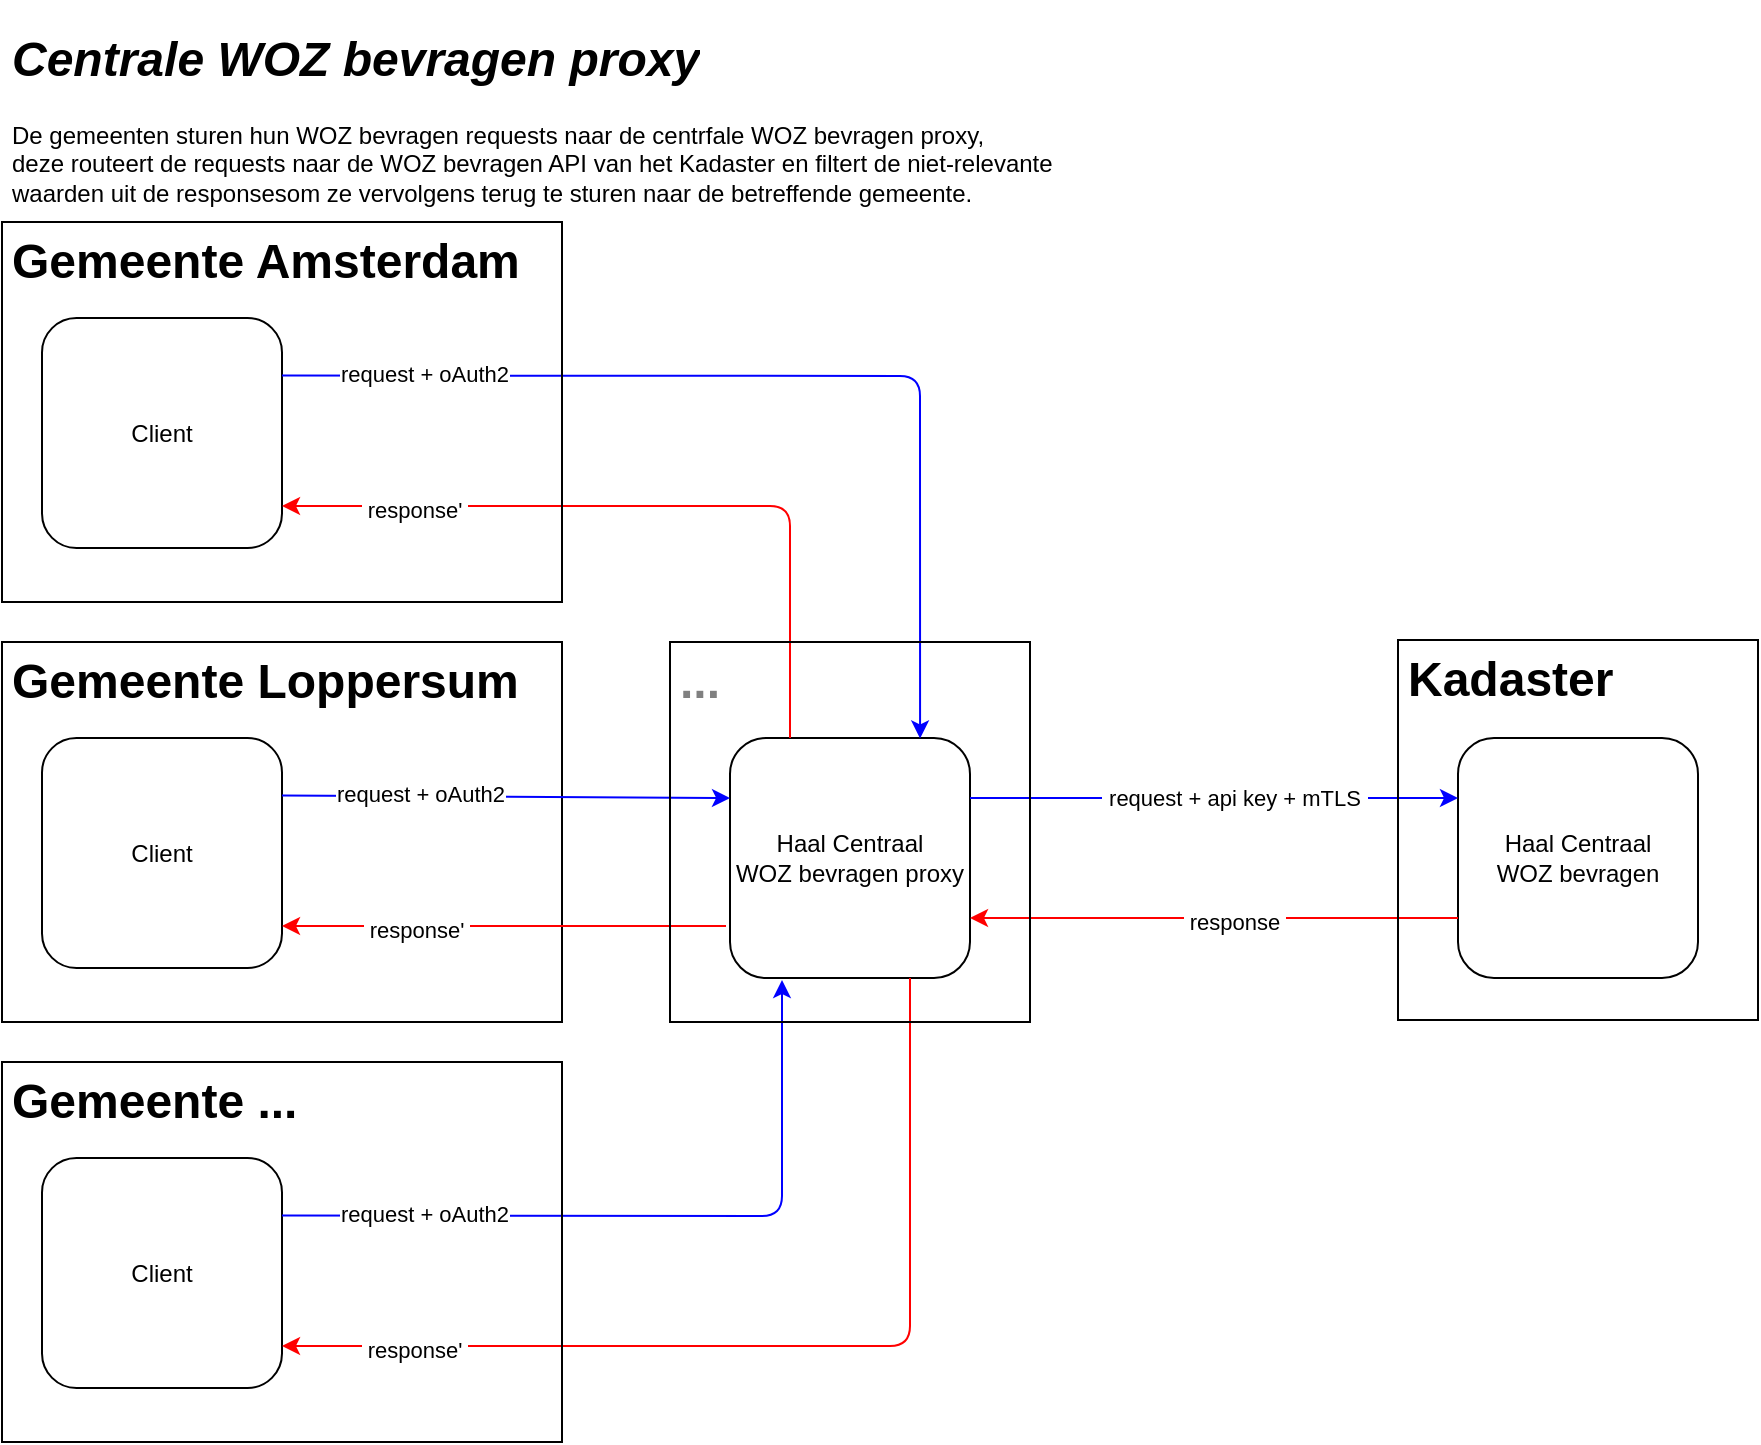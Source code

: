 <mxfile version="14.9.2" type="device"><diagram id="5rLYXw4d1428zBfZNk9S" name="Page-1"><mxGraphModel dx="1673" dy="918" grid="1" gridSize="10" guides="1" tooltips="1" connect="1" arrows="1" fold="1" page="1" pageScale="1" pageWidth="1169" pageHeight="826" math="0" shadow="0"><root><mxCell id="0"/><mxCell id="1" parent="0"/><mxCell id="0vJPY9iBi3FjMtgsZbZ6-31" value="&lt;h1&gt;&lt;i&gt;Centrale WOZ bevragen proxy&lt;br&gt;&lt;/i&gt;&lt;/h1&gt;" style="text;html=1;spacing=5;spacingTop=-20;whiteSpace=wrap;overflow=hidden;rounded=0;labelBorderColor=none;" vertex="1" parent="1"><mxGeometry x="120" y="20" width="429" height="190" as="geometry"/></mxCell><mxCell id="dh4bTn8yGy-JCNBOvuug-25" value="&lt;h1&gt;Gemeente Loppersum&lt;br&gt;&lt;/h1&gt;" style="text;html=1;spacing=5;spacingTop=-20;whiteSpace=wrap;overflow=hidden;rounded=0;labelBorderColor=none;strokeColor=#000000;" parent="1" vertex="1"><mxGeometry x="120" y="331" width="280" height="190" as="geometry"/></mxCell><mxCell id="dh4bTn8yGy-JCNBOvuug-1" value="Haal Centraal&lt;br&gt;WOZ bevragen" style="rounded=1;whiteSpace=wrap;html=1;" parent="1" vertex="1"><mxGeometry x="848" y="379" width="120" height="120" as="geometry"/></mxCell><mxCell id="dh4bTn8yGy-JCNBOvuug-3" value="Haal Centraal&lt;br&gt;WOZ bevragen proxy" style="rounded=1;whiteSpace=wrap;html=1;" parent="1" vertex="1"><mxGeometry x="484" y="379" width="120" height="120" as="geometry"/></mxCell><mxCell id="dh4bTn8yGy-JCNBOvuug-4" value="Client" style="rounded=1;whiteSpace=wrap;html=1;" parent="1" vertex="1"><mxGeometry x="140" y="379" width="120" height="115" as="geometry"/></mxCell><mxCell id="dh4bTn8yGy-JCNBOvuug-10" value="" style="endArrow=classic;html=1;exitX=1;exitY=0.25;exitDx=0;exitDy=0;entryX=0;entryY=0.25;entryDx=0;entryDy=0;strokeColor=#0000FF;" parent="1" source="dh4bTn8yGy-JCNBOvuug-3" target="dh4bTn8yGy-JCNBOvuug-1" edge="1"><mxGeometry width="50" height="50" relative="1" as="geometry"><mxPoint x="520" y="541.667" as="sourcePoint"/><mxPoint x="692" y="409" as="targetPoint"/></mxGeometry></mxCell><mxCell id="dh4bTn8yGy-JCNBOvuug-18" value="&amp;nbsp;request + api key + mTLS&amp;nbsp;" style="edgeLabel;html=1;align=center;verticalAlign=middle;resizable=0;points=[];" parent="dh4bTn8yGy-JCNBOvuug-10" vertex="1" connectable="0"><mxGeometry x="-0.276" y="1" relative="1" as="geometry"><mxPoint x="43" y="1" as="offset"/></mxGeometry></mxCell><mxCell id="dh4bTn8yGy-JCNBOvuug-17" value="" style="endArrow=classic;html=1;exitX=1;exitY=0.25;exitDx=0;exitDy=0;entryX=0;entryY=0.25;entryDx=0;entryDy=0;strokeColor=#0000FF;" parent="1" source="dh4bTn8yGy-JCNBOvuug-4" target="dh4bTn8yGy-JCNBOvuug-3" edge="1"><mxGeometry width="50" height="50" relative="1" as="geometry"><mxPoint x="260" y="489" as="sourcePoint"/><mxPoint x="310" y="439" as="targetPoint"/></mxGeometry></mxCell><mxCell id="dh4bTn8yGy-JCNBOvuug-19" value="request + oAuth2" style="edgeLabel;html=1;align=center;verticalAlign=middle;resizable=0;points=[];" parent="dh4bTn8yGy-JCNBOvuug-17" vertex="1" connectable="0"><mxGeometry x="-0.231" y="1" relative="1" as="geometry"><mxPoint x="-17" as="offset"/></mxGeometry></mxCell><mxCell id="dh4bTn8yGy-JCNBOvuug-20" value="" style="endArrow=classic;html=1;entryX=1;entryY=0.75;entryDx=0;entryDy=0;exitX=0;exitY=0.75;exitDx=0;exitDy=0;strokeColor=#FF0000;" parent="1" source="dh4bTn8yGy-JCNBOvuug-1" target="dh4bTn8yGy-JCNBOvuug-3" edge="1"><mxGeometry width="50" height="50" relative="1" as="geometry"><mxPoint x="530" y="589" as="sourcePoint"/><mxPoint x="580" y="539" as="targetPoint"/></mxGeometry></mxCell><mxCell id="dh4bTn8yGy-JCNBOvuug-21" value="&amp;nbsp;response&amp;nbsp;" style="edgeLabel;html=1;align=center;verticalAlign=middle;resizable=0;points=[];" parent="dh4bTn8yGy-JCNBOvuug-20" vertex="1" connectable="0"><mxGeometry x="0.229" y="2" relative="1" as="geometry"><mxPoint x="38" as="offset"/></mxGeometry></mxCell><mxCell id="dh4bTn8yGy-JCNBOvuug-22" value="" style="endArrow=classic;html=1;strokeColor=#FF0000;" parent="1" edge="1"><mxGeometry width="50" height="50" relative="1" as="geometry"><mxPoint x="482" y="473" as="sourcePoint"/><mxPoint x="260" y="473" as="targetPoint"/></mxGeometry></mxCell><mxCell id="dh4bTn8yGy-JCNBOvuug-23" value="&amp;nbsp;response'&amp;nbsp;" style="edgeLabel;html=1;align=center;verticalAlign=middle;resizable=0;points=[];" parent="dh4bTn8yGy-JCNBOvuug-22" vertex="1" connectable="0"><mxGeometry x="0.298" y="2" relative="1" as="geometry"><mxPoint x="-11" as="offset"/></mxGeometry></mxCell><mxCell id="dh4bTn8yGy-JCNBOvuug-26" value="&lt;h1&gt;Kadaster&lt;/h1&gt;" style="text;html=1;fillColor=none;spacing=5;spacingTop=-20;whiteSpace=wrap;overflow=hidden;rounded=0;strokeColor=#000000;" parent="1" vertex="1"><mxGeometry x="818" y="330" width="180" height="190" as="geometry"/></mxCell><mxCell id="0vJPY9iBi3FjMtgsZbZ6-8" value="&lt;div&gt;De gemeenten sturen hun WOZ bevragen requests naar de centrfale WOZ bevragen proxy, &lt;br&gt;deze routeert de requests naar de WOZ bevragen API van het Kadaster en filtert de niet-relevante waarden uit de responsesom ze vervolgens terug te sturen naar de betreffende gemeente.&lt;br&gt;&lt;/div&gt;" style="text;html=1;spacing=5;spacingTop=-20;whiteSpace=wrap;overflow=hidden;rounded=0;labelBorderColor=none;" vertex="1" parent="1"><mxGeometry x="120" y="81" width="550" height="55" as="geometry"/></mxCell><mxCell id="0vJPY9iBi3FjMtgsZbZ6-10" value="Client" style="rounded=1;whiteSpace=wrap;html=1;" vertex="1" parent="1"><mxGeometry x="140" y="169" width="120" height="115" as="geometry"/></mxCell><mxCell id="0vJPY9iBi3FjMtgsZbZ6-11" value="" style="endArrow=classic;html=1;exitX=1;exitY=0.25;exitDx=0;exitDy=0;entryX=0.792;entryY=0.002;entryDx=0;entryDy=0;entryPerimeter=0;strokeColor=#0000FF;" edge="1" parent="1" source="0vJPY9iBi3FjMtgsZbZ6-10" target="dh4bTn8yGy-JCNBOvuug-3"><mxGeometry width="50" height="50" relative="1" as="geometry"><mxPoint x="260" y="279" as="sourcePoint"/><mxPoint x="410" y="199.0" as="targetPoint"/><Array as="points"><mxPoint x="579" y="198"/></Array></mxGeometry></mxCell><mxCell id="0vJPY9iBi3FjMtgsZbZ6-12" value="request + oAuth2" style="edgeLabel;html=1;align=center;verticalAlign=middle;resizable=0;points=[];" vertex="1" connectable="0" parent="0vJPY9iBi3FjMtgsZbZ6-11"><mxGeometry x="-0.231" y="1" relative="1" as="geometry"><mxPoint x="-122" as="offset"/></mxGeometry></mxCell><mxCell id="0vJPY9iBi3FjMtgsZbZ6-13" value="" style="endArrow=classic;html=1;exitX=0.25;exitY=0;exitDx=0;exitDy=0;strokeColor=#FF0000;" edge="1" parent="1" source="dh4bTn8yGy-JCNBOvuug-3"><mxGeometry width="50" height="50" relative="1" as="geometry"><mxPoint x="410" y="263.0" as="sourcePoint"/><mxPoint x="260" y="263.0" as="targetPoint"/><Array as="points"><mxPoint x="514" y="263"/></Array></mxGeometry></mxCell><mxCell id="0vJPY9iBi3FjMtgsZbZ6-14" value="&amp;nbsp;response'&amp;nbsp;" style="edgeLabel;html=1;align=center;verticalAlign=middle;resizable=0;points=[];" vertex="1" connectable="0" parent="0vJPY9iBi3FjMtgsZbZ6-13"><mxGeometry x="0.298" y="2" relative="1" as="geometry"><mxPoint x="-64" as="offset"/></mxGeometry></mxCell><mxCell id="0vJPY9iBi3FjMtgsZbZ6-15" value="&lt;h1&gt;Gemeente Amsterdam&lt;br&gt;&lt;/h1&gt;" style="text;html=1;spacing=5;spacingTop=-20;whiteSpace=wrap;overflow=hidden;rounded=0;labelBorderColor=none;strokeColor=#000000;" vertex="1" parent="1"><mxGeometry x="120" y="121" width="280" height="190" as="geometry"/></mxCell><mxCell id="0vJPY9iBi3FjMtgsZbZ6-17" value="Client" style="rounded=1;whiteSpace=wrap;html=1;" vertex="1" parent="1"><mxGeometry x="140" y="589" width="120" height="115" as="geometry"/></mxCell><mxCell id="0vJPY9iBi3FjMtgsZbZ6-18" value="" style="endArrow=classic;html=1;exitX=1;exitY=0.25;exitDx=0;exitDy=0;strokeColor=#0000FF;" edge="1" parent="1" source="0vJPY9iBi3FjMtgsZbZ6-17"><mxGeometry width="50" height="50" relative="1" as="geometry"><mxPoint x="260" y="699" as="sourcePoint"/><mxPoint x="510" y="500" as="targetPoint"/><Array as="points"><mxPoint x="510" y="618"/></Array></mxGeometry></mxCell><mxCell id="0vJPY9iBi3FjMtgsZbZ6-19" value="request + oAuth2" style="edgeLabel;html=1;align=center;verticalAlign=middle;resizable=0;points=[];" vertex="1" connectable="0" parent="0vJPY9iBi3FjMtgsZbZ6-18"><mxGeometry x="-0.231" y="1" relative="1" as="geometry"><mxPoint x="-71" as="offset"/></mxGeometry></mxCell><mxCell id="0vJPY9iBi3FjMtgsZbZ6-20" value="" style="endArrow=classic;html=1;exitX=0.75;exitY=1;exitDx=0;exitDy=0;strokeColor=#FF0000;" edge="1" parent="1" source="dh4bTn8yGy-JCNBOvuug-3"><mxGeometry width="50" height="50" relative="1" as="geometry"><mxPoint x="410" y="683.0" as="sourcePoint"/><mxPoint x="260" y="683.0" as="targetPoint"/><Array as="points"><mxPoint x="574" y="683"/></Array></mxGeometry></mxCell><mxCell id="0vJPY9iBi3FjMtgsZbZ6-21" value="&amp;nbsp;response'&amp;nbsp;" style="edgeLabel;html=1;align=center;verticalAlign=middle;resizable=0;points=[];" vertex="1" connectable="0" parent="0vJPY9iBi3FjMtgsZbZ6-20"><mxGeometry x="0.298" y="2" relative="1" as="geometry"><mxPoint x="-109" as="offset"/></mxGeometry></mxCell><mxCell id="0vJPY9iBi3FjMtgsZbZ6-22" value="&lt;h1&gt;Gemeente ...&lt;br&gt;&lt;/h1&gt;" style="text;html=1;spacing=5;spacingTop=-20;whiteSpace=wrap;overflow=hidden;rounded=0;labelBorderColor=none;strokeColor=#000000;" vertex="1" parent="1"><mxGeometry x="120" y="541" width="280" height="190" as="geometry"/></mxCell><mxCell id="0vJPY9iBi3FjMtgsZbZ6-32" value="&lt;h1&gt;&lt;font color=&quot;#808080&quot;&gt;...&lt;/font&gt;&lt;br&gt;&lt;/h1&gt;" style="text;html=1;fillColor=none;spacing=5;spacingTop=-20;whiteSpace=wrap;overflow=hidden;rounded=0;strokeColor=#000000;" vertex="1" parent="1"><mxGeometry x="454" y="331" width="180" height="190" as="geometry"/></mxCell></root></mxGraphModel></diagram></mxfile>